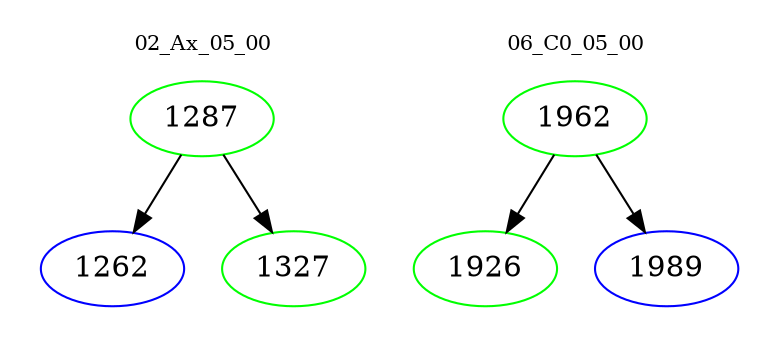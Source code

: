 digraph{
subgraph cluster_0 {
color = white
label = "02_Ax_05_00";
fontsize=10;
T0_1287 [label="1287", color="green"]
T0_1287 -> T0_1262 [color="black"]
T0_1262 [label="1262", color="blue"]
T0_1287 -> T0_1327 [color="black"]
T0_1327 [label="1327", color="green"]
}
subgraph cluster_1 {
color = white
label = "06_C0_05_00";
fontsize=10;
T1_1962 [label="1962", color="green"]
T1_1962 -> T1_1926 [color="black"]
T1_1926 [label="1926", color="green"]
T1_1962 -> T1_1989 [color="black"]
T1_1989 [label="1989", color="blue"]
}
}
